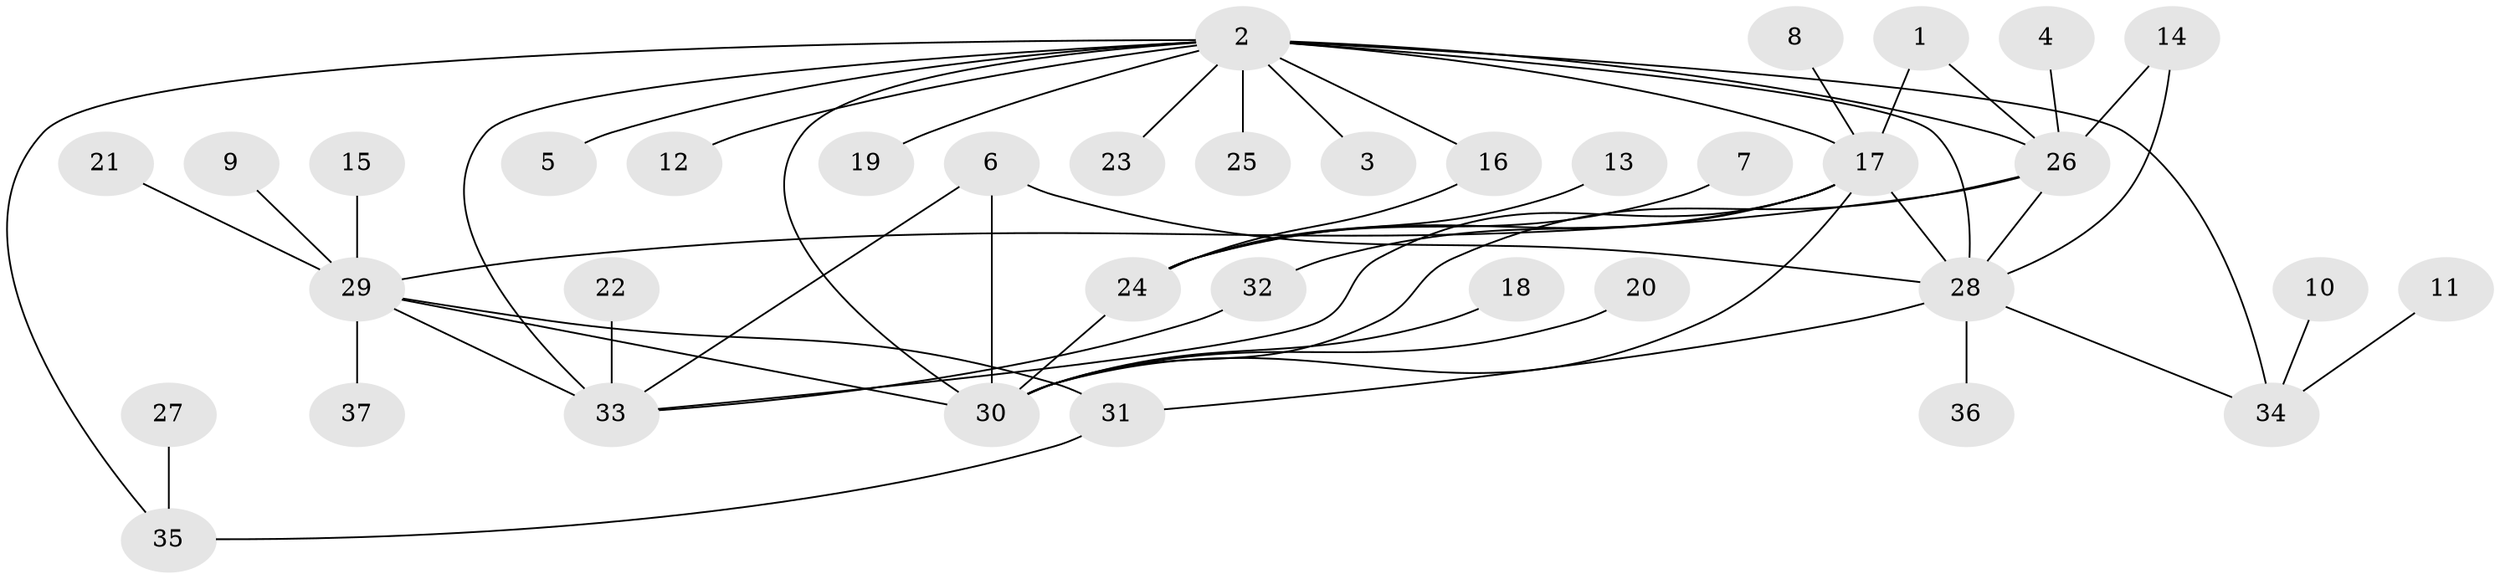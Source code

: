 // original degree distribution, {15: 0.013513513513513514, 8: 0.02702702702702703, 4: 0.06756756756756757, 11: 0.013513513513513514, 1: 0.527027027027027, 2: 0.16216216216216217, 5: 0.02702702702702703, 10: 0.013513513513513514, 9: 0.013513513513513514, 13: 0.02702702702702703, 3: 0.08108108108108109, 6: 0.02702702702702703}
// Generated by graph-tools (version 1.1) at 2025/26/03/09/25 03:26:03]
// undirected, 37 vertices, 53 edges
graph export_dot {
graph [start="1"]
  node [color=gray90,style=filled];
  1;
  2;
  3;
  4;
  5;
  6;
  7;
  8;
  9;
  10;
  11;
  12;
  13;
  14;
  15;
  16;
  17;
  18;
  19;
  20;
  21;
  22;
  23;
  24;
  25;
  26;
  27;
  28;
  29;
  30;
  31;
  32;
  33;
  34;
  35;
  36;
  37;
  1 -- 17 [weight=1.0];
  1 -- 26 [weight=1.0];
  2 -- 3 [weight=1.0];
  2 -- 5 [weight=1.0];
  2 -- 12 [weight=1.0];
  2 -- 16 [weight=1.0];
  2 -- 17 [weight=2.0];
  2 -- 19 [weight=1.0];
  2 -- 23 [weight=1.0];
  2 -- 25 [weight=2.0];
  2 -- 26 [weight=1.0];
  2 -- 28 [weight=2.0];
  2 -- 30 [weight=2.0];
  2 -- 33 [weight=2.0];
  2 -- 34 [weight=1.0];
  2 -- 35 [weight=1.0];
  4 -- 26 [weight=1.0];
  6 -- 28 [weight=1.0];
  6 -- 30 [weight=1.0];
  6 -- 33 [weight=1.0];
  7 -- 24 [weight=1.0];
  8 -- 17 [weight=1.0];
  9 -- 29 [weight=1.0];
  10 -- 34 [weight=1.0];
  11 -- 34 [weight=1.0];
  13 -- 24 [weight=1.0];
  14 -- 26 [weight=1.0];
  14 -- 28 [weight=1.0];
  15 -- 29 [weight=1.0];
  16 -- 24 [weight=1.0];
  17 -- 24 [weight=1.0];
  17 -- 28 [weight=1.0];
  17 -- 30 [weight=1.0];
  17 -- 32 [weight=1.0];
  17 -- 33 [weight=1.0];
  18 -- 30 [weight=1.0];
  20 -- 30 [weight=1.0];
  21 -- 29 [weight=1.0];
  22 -- 33 [weight=1.0];
  24 -- 30 [weight=1.0];
  26 -- 28 [weight=1.0];
  26 -- 29 [weight=1.0];
  26 -- 30 [weight=2.0];
  27 -- 35 [weight=1.0];
  28 -- 31 [weight=1.0];
  28 -- 34 [weight=1.0];
  28 -- 36 [weight=1.0];
  29 -- 30 [weight=3.0];
  29 -- 31 [weight=1.0];
  29 -- 33 [weight=2.0];
  29 -- 37 [weight=1.0];
  31 -- 35 [weight=1.0];
  32 -- 33 [weight=2.0];
}
